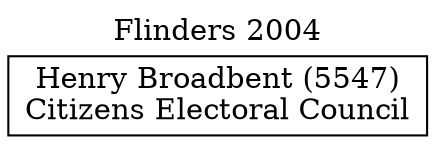 // House preference flow
digraph "Henry Broadbent (5547)_Flinders_2004" {
	graph [label="Flinders 2004" labelloc=t mclimit=10]
	node [shape=box]
	"Henry Broadbent (5547)" [label="Henry Broadbent (5547)
Citizens Electoral Council"]
}
